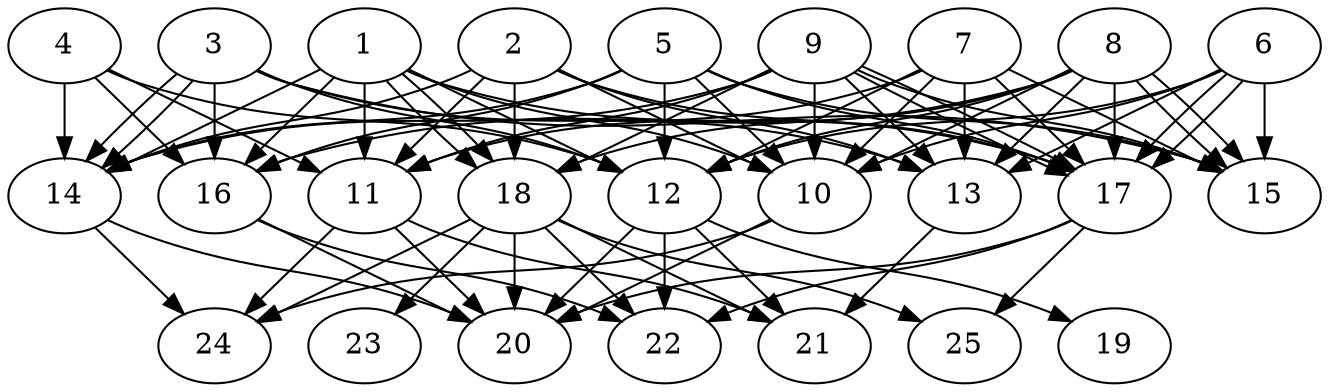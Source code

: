 // DAG automatically generated by daggen at Thu Oct  3 14:00:39 2019
// ./daggen --dot -n 25 --ccr 0.5 --fat 0.7 --regular 0.9 --density 0.9 --mindata 5242880 --maxdata 52428800 
digraph G {
  1 [size="23263232", alpha="0.11", expect_size="11631616"] 
  1 -> 10 [size ="11631616"]
  1 -> 11 [size ="11631616"]
  1 -> 12 [size ="11631616"]
  1 -> 14 [size ="11631616"]
  1 -> 16 [size ="11631616"]
  1 -> 17 [size ="11631616"]
  1 -> 18 [size ="11631616"]
  1 -> 18 [size ="11631616"]
  2 [size="44478464", alpha="0.18", expect_size="22239232"] 
  2 -> 10 [size ="22239232"]
  2 -> 11 [size ="22239232"]
  2 -> 13 [size ="22239232"]
  2 -> 14 [size ="22239232"]
  2 -> 17 [size ="22239232"]
  2 -> 18 [size ="22239232"]
  3 [size="45328384", alpha="0.17", expect_size="22664192"] 
  3 -> 12 [size ="22664192"]
  3 -> 13 [size ="22664192"]
  3 -> 14 [size ="22664192"]
  3 -> 14 [size ="22664192"]
  3 -> 15 [size ="22664192"]
  3 -> 16 [size ="22664192"]
  4 [size="43304960", alpha="0.03", expect_size="21652480"] 
  4 -> 11 [size ="21652480"]
  4 -> 12 [size ="21652480"]
  4 -> 14 [size ="21652480"]
  4 -> 16 [size ="21652480"]
  5 [size="39305216", alpha="0.16", expect_size="19652608"] 
  5 -> 10 [size ="19652608"]
  5 -> 12 [size ="19652608"]
  5 -> 14 [size ="19652608"]
  5 -> 15 [size ="19652608"]
  5 -> 16 [size ="19652608"]
  5 -> 17 [size ="19652608"]
  6 [size="70918144", alpha="0.09", expect_size="35459072"] 
  6 -> 10 [size ="35459072"]
  6 -> 12 [size ="35459072"]
  6 -> 13 [size ="35459072"]
  6 -> 15 [size ="35459072"]
  6 -> 17 [size ="35459072"]
  6 -> 17 [size ="35459072"]
  7 [size="55298048", alpha="0.15", expect_size="27649024"] 
  7 -> 10 [size ="27649024"]
  7 -> 11 [size ="27649024"]
  7 -> 12 [size ="27649024"]
  7 -> 13 [size ="27649024"]
  7 -> 15 [size ="27649024"]
  7 -> 17 [size ="27649024"]
  8 [size="93014016", alpha="0.00", expect_size="46507008"] 
  8 -> 10 [size ="46507008"]
  8 -> 12 [size ="46507008"]
  8 -> 13 [size ="46507008"]
  8 -> 15 [size ="46507008"]
  8 -> 15 [size ="46507008"]
  8 -> 16 [size ="46507008"]
  8 -> 17 [size ="46507008"]
  8 -> 18 [size ="46507008"]
  9 [size="52625408", alpha="0.12", expect_size="26312704"] 
  9 -> 10 [size ="26312704"]
  9 -> 11 [size ="26312704"]
  9 -> 13 [size ="26312704"]
  9 -> 14 [size ="26312704"]
  9 -> 15 [size ="26312704"]
  9 -> 17 [size ="26312704"]
  9 -> 17 [size ="26312704"]
  9 -> 18 [size ="26312704"]
  10 [size="85067776", alpha="0.11", expect_size="42533888"] 
  10 -> 20 [size ="42533888"]
  10 -> 24 [size ="42533888"]
  11 [size="35059712", alpha="0.13", expect_size="17529856"] 
  11 -> 20 [size ="17529856"]
  11 -> 21 [size ="17529856"]
  11 -> 24 [size ="17529856"]
  12 [size="87113728", alpha="0.16", expect_size="43556864"] 
  12 -> 19 [size ="43556864"]
  12 -> 20 [size ="43556864"]
  12 -> 21 [size ="43556864"]
  12 -> 22 [size ="43556864"]
  13 [size="78008320", alpha="0.14", expect_size="39004160"] 
  13 -> 21 [size ="39004160"]
  14 [size="63148032", alpha="0.15", expect_size="31574016"] 
  14 -> 20 [size ="31574016"]
  14 -> 24 [size ="31574016"]
  15 [size="77633536", alpha="0.08", expect_size="38816768"] 
  16 [size="60905472", alpha="0.20", expect_size="30452736"] 
  16 -> 20 [size ="30452736"]
  16 -> 22 [size ="30452736"]
  17 [size="101314560", alpha="0.20", expect_size="50657280"] 
  17 -> 20 [size ="50657280"]
  17 -> 22 [size ="50657280"]
  17 -> 25 [size ="50657280"]
  18 [size="76234752", alpha="0.19", expect_size="38117376"] 
  18 -> 20 [size ="38117376"]
  18 -> 21 [size ="38117376"]
  18 -> 22 [size ="38117376"]
  18 -> 23 [size ="38117376"]
  18 -> 24 [size ="38117376"]
  18 -> 25 [size ="38117376"]
  19 [size="78342144", alpha="0.11", expect_size="39171072"] 
  20 [size="41340928", alpha="0.01", expect_size="20670464"] 
  21 [size="94953472", alpha="0.14", expect_size="47476736"] 
  22 [size="61702144", alpha="0.13", expect_size="30851072"] 
  23 [size="43651072", alpha="0.00", expect_size="21825536"] 
  24 [size="14227456", alpha="0.14", expect_size="7113728"] 
  25 [size="83625984", alpha="0.14", expect_size="41812992"] 
}

